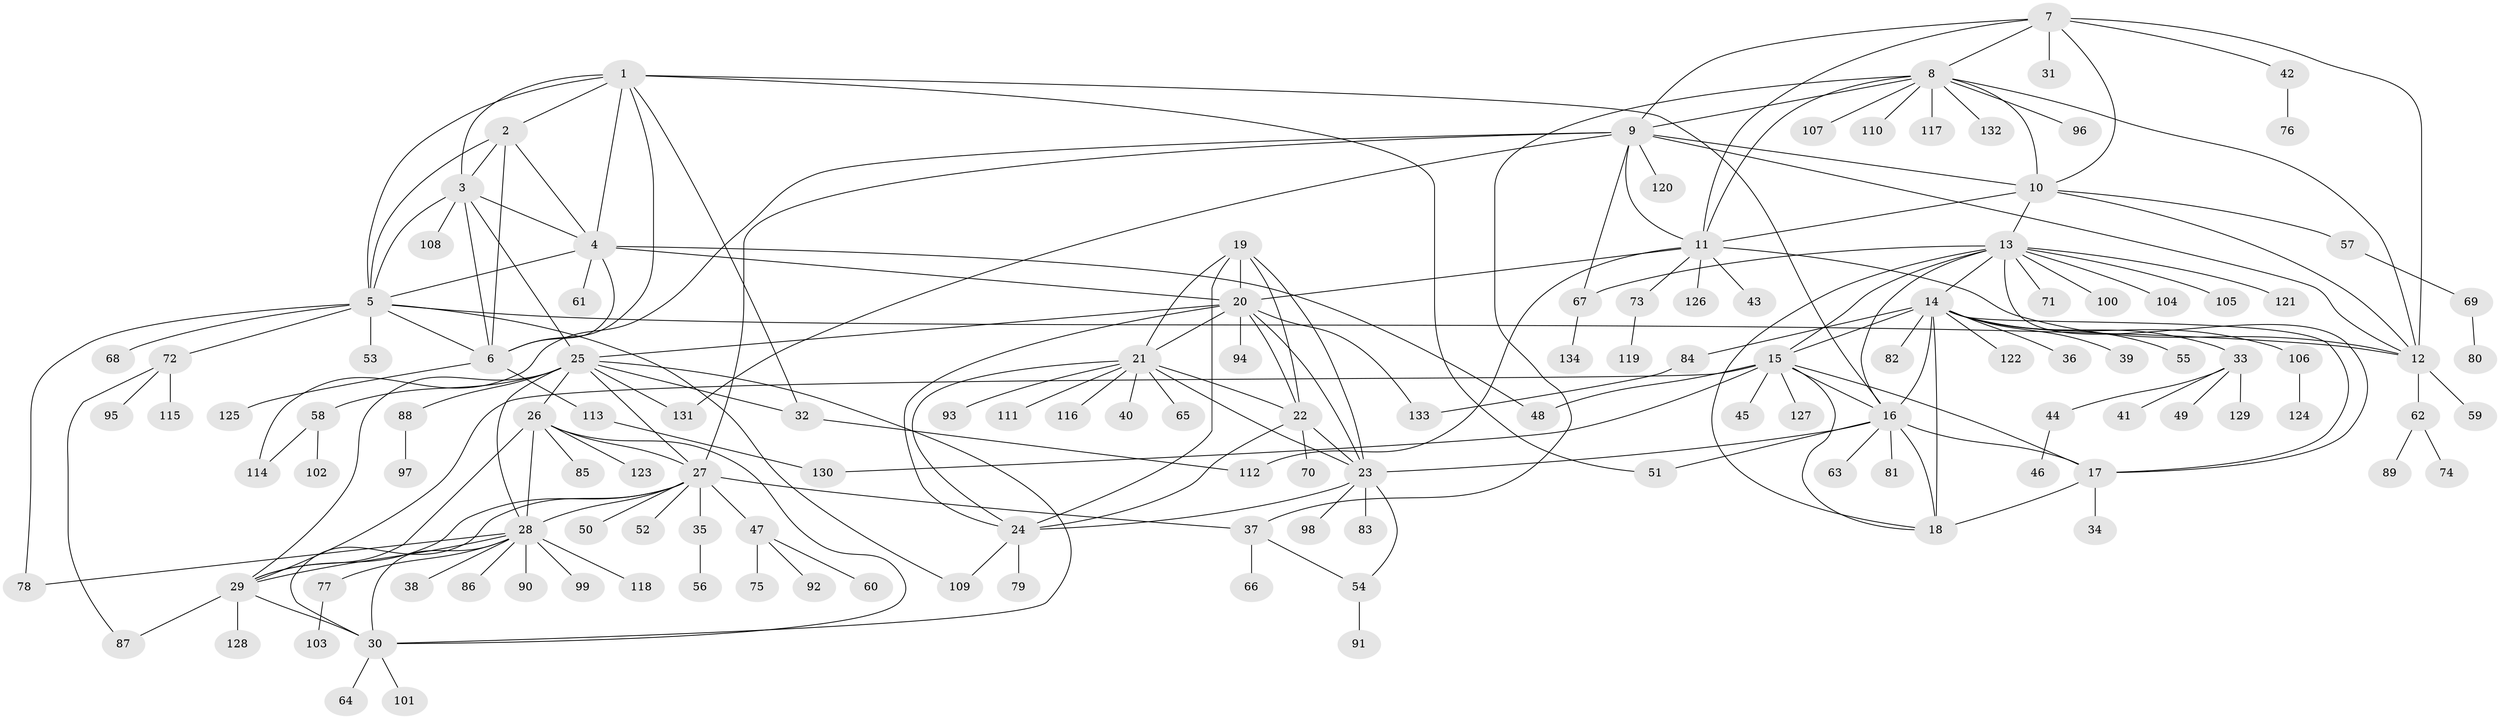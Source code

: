 // Generated by graph-tools (version 1.1) at 2025/15/03/09/25 04:15:50]
// undirected, 134 vertices, 203 edges
graph export_dot {
graph [start="1"]
  node [color=gray90,style=filled];
  1;
  2;
  3;
  4;
  5;
  6;
  7;
  8;
  9;
  10;
  11;
  12;
  13;
  14;
  15;
  16;
  17;
  18;
  19;
  20;
  21;
  22;
  23;
  24;
  25;
  26;
  27;
  28;
  29;
  30;
  31;
  32;
  33;
  34;
  35;
  36;
  37;
  38;
  39;
  40;
  41;
  42;
  43;
  44;
  45;
  46;
  47;
  48;
  49;
  50;
  51;
  52;
  53;
  54;
  55;
  56;
  57;
  58;
  59;
  60;
  61;
  62;
  63;
  64;
  65;
  66;
  67;
  68;
  69;
  70;
  71;
  72;
  73;
  74;
  75;
  76;
  77;
  78;
  79;
  80;
  81;
  82;
  83;
  84;
  85;
  86;
  87;
  88;
  89;
  90;
  91;
  92;
  93;
  94;
  95;
  96;
  97;
  98;
  99;
  100;
  101;
  102;
  103;
  104;
  105;
  106;
  107;
  108;
  109;
  110;
  111;
  112;
  113;
  114;
  115;
  116;
  117;
  118;
  119;
  120;
  121;
  122;
  123;
  124;
  125;
  126;
  127;
  128;
  129;
  130;
  131;
  132;
  133;
  134;
  1 -- 2;
  1 -- 3;
  1 -- 4;
  1 -- 5;
  1 -- 6;
  1 -- 16;
  1 -- 32;
  1 -- 51;
  2 -- 3;
  2 -- 4;
  2 -- 5;
  2 -- 6;
  3 -- 4;
  3 -- 5;
  3 -- 6;
  3 -- 25;
  3 -- 108;
  4 -- 5;
  4 -- 6;
  4 -- 20;
  4 -- 48;
  4 -- 61;
  5 -- 6;
  5 -- 12;
  5 -- 53;
  5 -- 68;
  5 -- 72;
  5 -- 78;
  5 -- 109;
  6 -- 113;
  6 -- 125;
  7 -- 8;
  7 -- 9;
  7 -- 10;
  7 -- 11;
  7 -- 12;
  7 -- 31;
  7 -- 42;
  8 -- 9;
  8 -- 10;
  8 -- 11;
  8 -- 12;
  8 -- 37;
  8 -- 96;
  8 -- 107;
  8 -- 110;
  8 -- 117;
  8 -- 132;
  9 -- 10;
  9 -- 11;
  9 -- 12;
  9 -- 27;
  9 -- 67;
  9 -- 114;
  9 -- 120;
  9 -- 131;
  10 -- 11;
  10 -- 12;
  10 -- 13;
  10 -- 57;
  11 -- 12;
  11 -- 20;
  11 -- 43;
  11 -- 73;
  11 -- 112;
  11 -- 126;
  12 -- 59;
  12 -- 62;
  13 -- 14;
  13 -- 15;
  13 -- 16;
  13 -- 17;
  13 -- 18;
  13 -- 67;
  13 -- 71;
  13 -- 100;
  13 -- 104;
  13 -- 105;
  13 -- 121;
  14 -- 15;
  14 -- 16;
  14 -- 17;
  14 -- 18;
  14 -- 33;
  14 -- 36;
  14 -- 39;
  14 -- 55;
  14 -- 82;
  14 -- 84;
  14 -- 106;
  14 -- 122;
  15 -- 16;
  15 -- 17;
  15 -- 18;
  15 -- 29;
  15 -- 45;
  15 -- 48;
  15 -- 127;
  15 -- 130;
  16 -- 17;
  16 -- 18;
  16 -- 23;
  16 -- 51;
  16 -- 63;
  16 -- 81;
  17 -- 18;
  17 -- 34;
  19 -- 20;
  19 -- 21;
  19 -- 22;
  19 -- 23;
  19 -- 24;
  20 -- 21;
  20 -- 22;
  20 -- 23;
  20 -- 24;
  20 -- 25;
  20 -- 94;
  20 -- 133;
  21 -- 22;
  21 -- 23;
  21 -- 24;
  21 -- 40;
  21 -- 65;
  21 -- 93;
  21 -- 111;
  21 -- 116;
  22 -- 23;
  22 -- 24;
  22 -- 70;
  23 -- 24;
  23 -- 54;
  23 -- 83;
  23 -- 98;
  24 -- 79;
  24 -- 109;
  25 -- 26;
  25 -- 27;
  25 -- 28;
  25 -- 29;
  25 -- 30;
  25 -- 32;
  25 -- 58;
  25 -- 88;
  25 -- 131;
  26 -- 27;
  26 -- 28;
  26 -- 29;
  26 -- 30;
  26 -- 85;
  26 -- 123;
  27 -- 28;
  27 -- 29;
  27 -- 30;
  27 -- 35;
  27 -- 37;
  27 -- 47;
  27 -- 50;
  27 -- 52;
  28 -- 29;
  28 -- 30;
  28 -- 38;
  28 -- 77;
  28 -- 78;
  28 -- 86;
  28 -- 90;
  28 -- 99;
  28 -- 118;
  29 -- 30;
  29 -- 87;
  29 -- 128;
  30 -- 64;
  30 -- 101;
  32 -- 112;
  33 -- 41;
  33 -- 44;
  33 -- 49;
  33 -- 129;
  35 -- 56;
  37 -- 54;
  37 -- 66;
  42 -- 76;
  44 -- 46;
  47 -- 60;
  47 -- 75;
  47 -- 92;
  54 -- 91;
  57 -- 69;
  58 -- 102;
  58 -- 114;
  62 -- 74;
  62 -- 89;
  67 -- 134;
  69 -- 80;
  72 -- 87;
  72 -- 95;
  72 -- 115;
  73 -- 119;
  77 -- 103;
  84 -- 133;
  88 -- 97;
  106 -- 124;
  113 -- 130;
}
